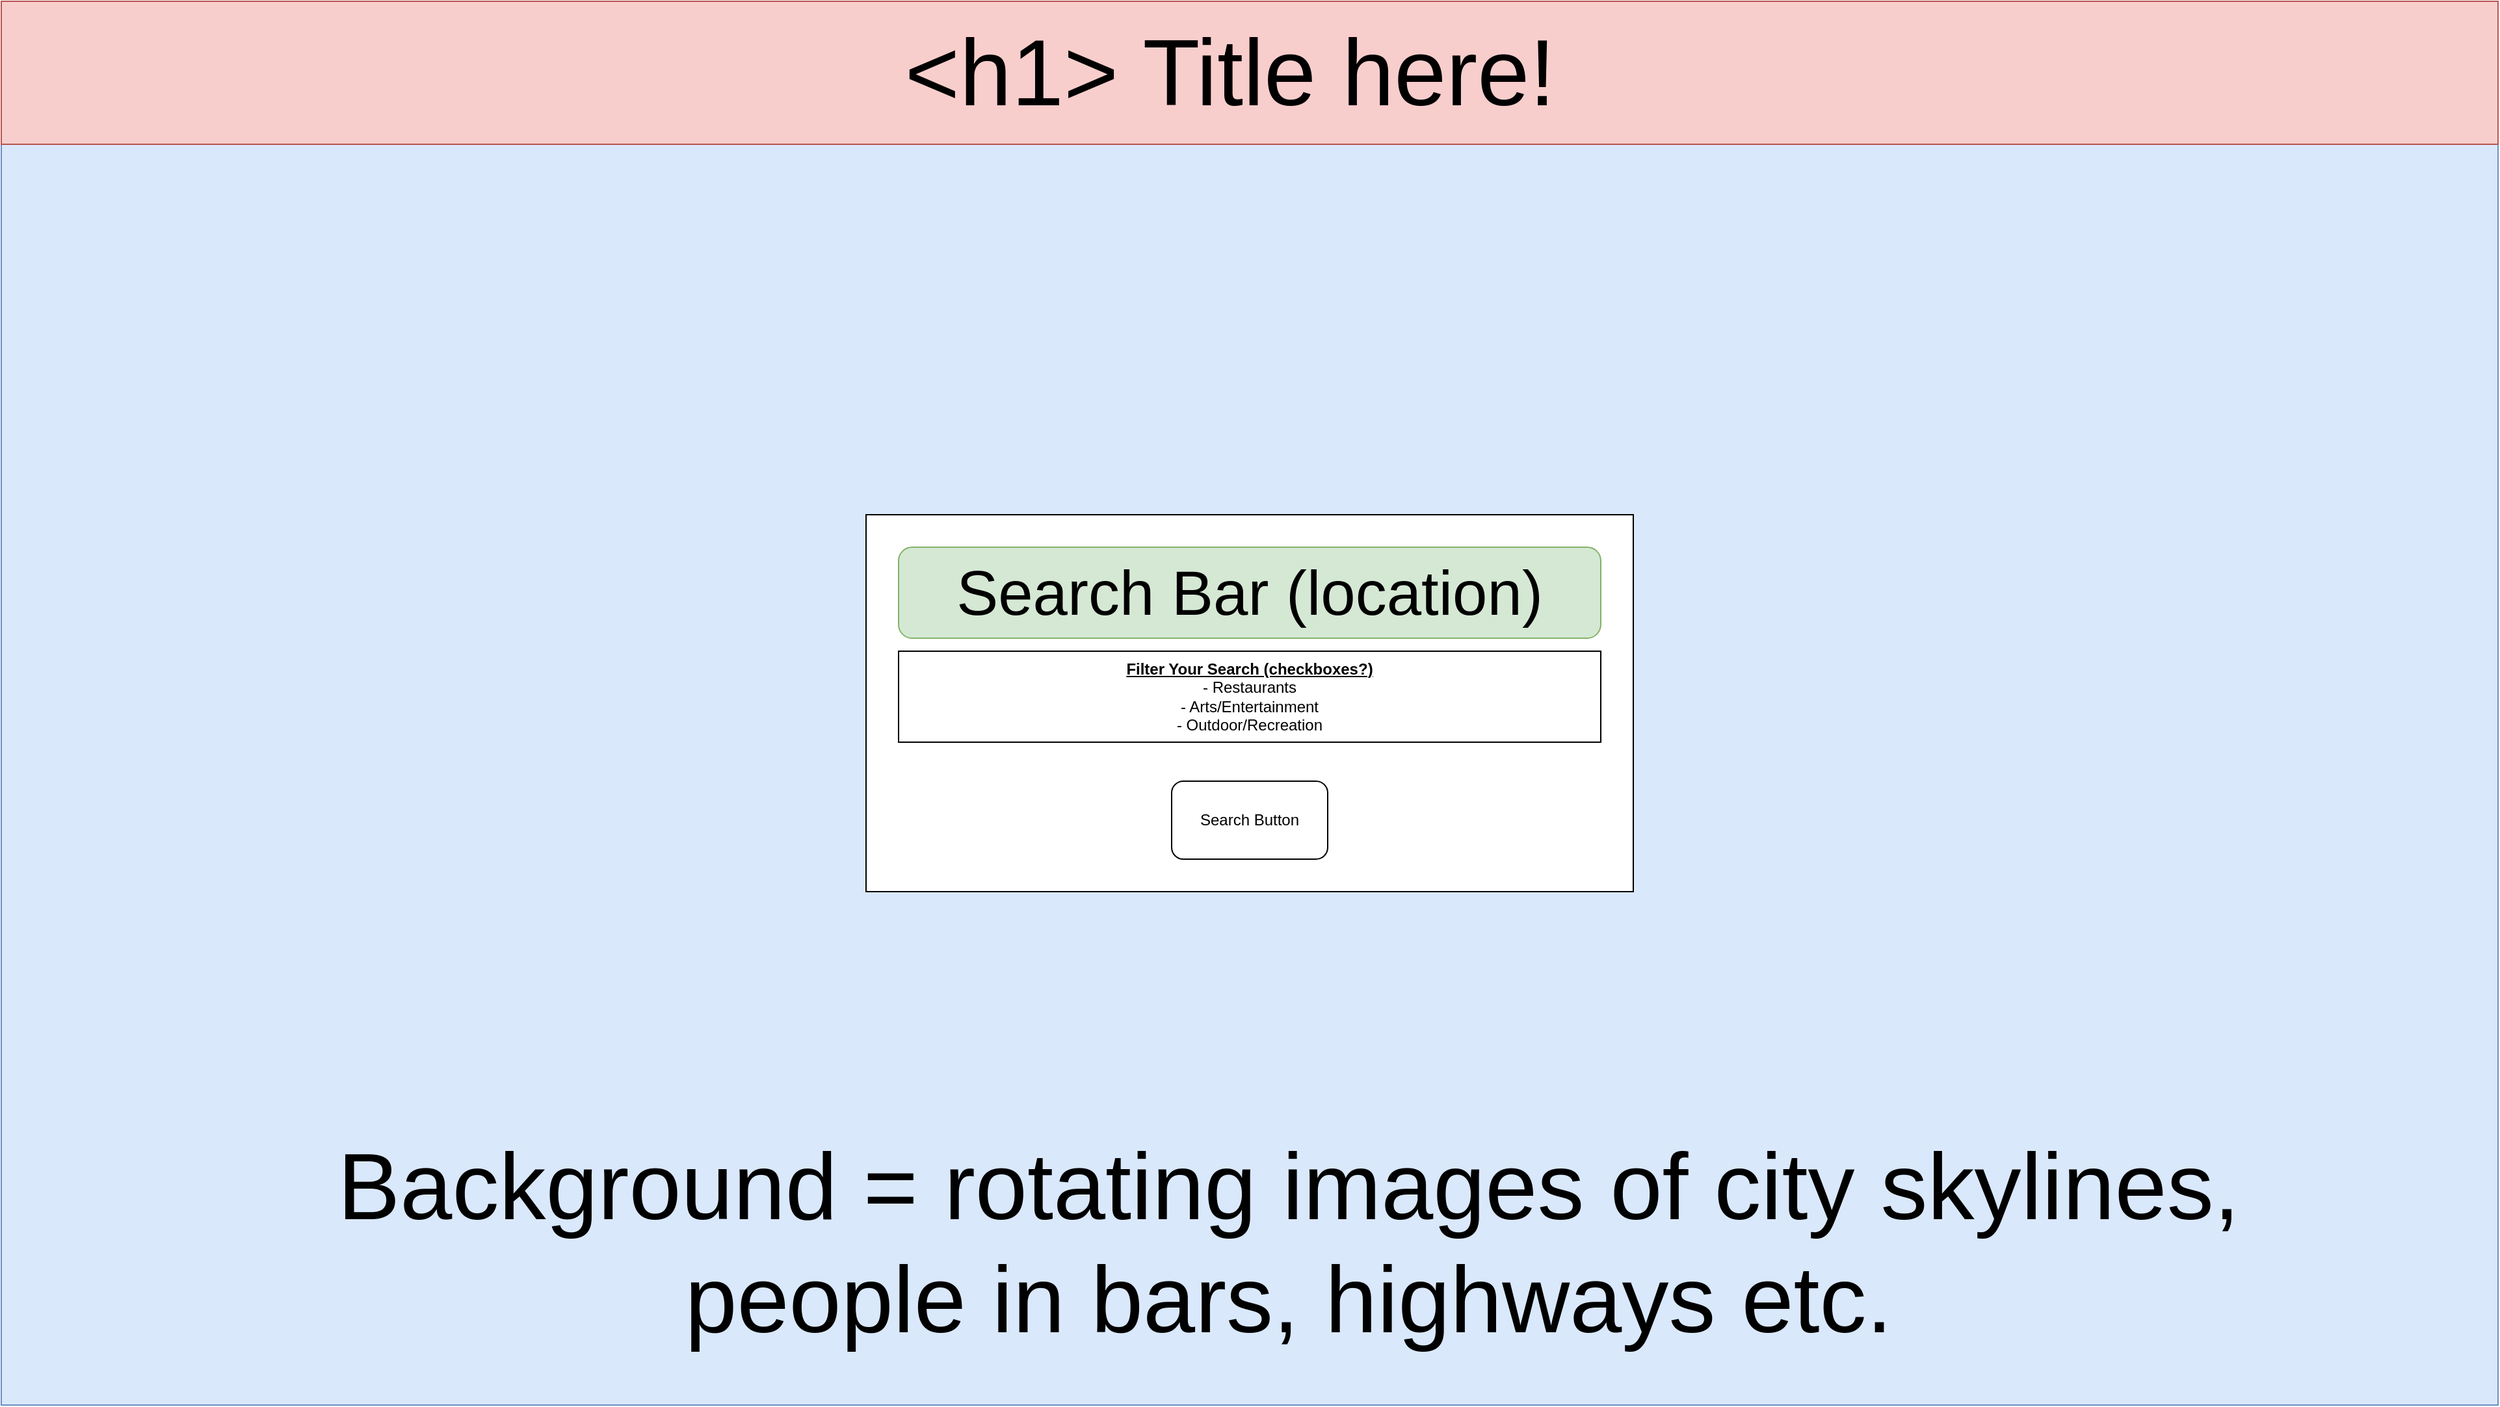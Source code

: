 <mxfile version="14.5.8" type="github">
  <diagram id="FMbho8kLkQ0YY_Z4Ix5w" name="Page-1">
    <mxGraphModel dx="2302" dy="1273" grid="1" gridSize="10" guides="1" tooltips="1" connect="1" arrows="1" fold="1" page="1" pageScale="1" pageWidth="3200" pageHeight="1800" math="0" shadow="0">
      <root>
        <mxCell id="0" />
        <mxCell id="1" parent="0" />
        <mxCell id="muSHpRUxgRySuF4JChZZ-1" value="&lt;h1&gt;Background, just colour.&lt;/h1&gt;" style="rounded=0;whiteSpace=wrap;html=1;fillColor=#dae8fc;strokeColor=#6c8ebf;" vertex="1" parent="1">
          <mxGeometry x="90" y="80" width="1920" height="1080" as="geometry" />
        </mxCell>
        <mxCell id="muSHpRUxgRySuF4JChZZ-3" value="" style="rounded=0;whiteSpace=wrap;html=1;" vertex="1" parent="1">
          <mxGeometry x="755" y="475" width="590" height="290" as="geometry" />
        </mxCell>
        <mxCell id="muSHpRUxgRySuF4JChZZ-4" value="&lt;font style=&quot;font-size: 48px&quot;&gt;Search Bar (location)&lt;/font&gt;" style="rounded=1;whiteSpace=wrap;html=1;fillColor=#d5e8d4;strokeColor=#82b366;" vertex="1" parent="1">
          <mxGeometry x="780" y="500" width="540" height="70" as="geometry" />
        </mxCell>
        <mxCell id="muSHpRUxgRySuF4JChZZ-5" value="Search Button" style="rounded=1;whiteSpace=wrap;html=1;" vertex="1" parent="1">
          <mxGeometry x="990" y="680" width="120" height="60" as="geometry" />
        </mxCell>
        <mxCell id="muSHpRUxgRySuF4JChZZ-8" value="&lt;u&gt;&lt;b&gt;Filter Your Search (checkboxes?)&lt;/b&gt;&lt;/u&gt;&lt;br&gt;- Restaurants&lt;br&gt;- Arts/Entertainment&lt;br&gt;- Outdoor/Recreation" style="rounded=0;whiteSpace=wrap;html=1;" vertex="1" parent="1">
          <mxGeometry x="780" y="580" width="540" height="70" as="geometry" />
        </mxCell>
        <mxCell id="muSHpRUxgRySuF4JChZZ-10" value="&lt;font style=&quot;font-size: 72px&quot;&gt;Background = rotating images of city skylines, people in bars, highways etc.&lt;/font&gt;" style="text;html=1;strokeColor=none;fillColor=none;align=center;verticalAlign=middle;whiteSpace=wrap;rounded=0;" vertex="1" parent="1">
          <mxGeometry x="230" y="910" width="1700" height="250" as="geometry" />
        </mxCell>
        <mxCell id="muSHpRUxgRySuF4JChZZ-14" value="" style="rounded=0;whiteSpace=wrap;html=1;fillColor=#f8cecc;strokeColor=#b85450;" vertex="1" parent="1">
          <mxGeometry x="90" y="80" width="1920" height="110" as="geometry" />
        </mxCell>
        <mxCell id="muSHpRUxgRySuF4JChZZ-15" value="&lt;font style=&quot;font-size: 72px&quot;&gt;&amp;lt;h1&amp;gt; Title here!&lt;/font&gt;" style="text;html=1;strokeColor=none;fillColor=none;align=center;verticalAlign=middle;whiteSpace=wrap;rounded=0;" vertex="1" parent="1">
          <mxGeometry x="670" y="90" width="730" height="90" as="geometry" />
        </mxCell>
      </root>
    </mxGraphModel>
  </diagram>
</mxfile>
